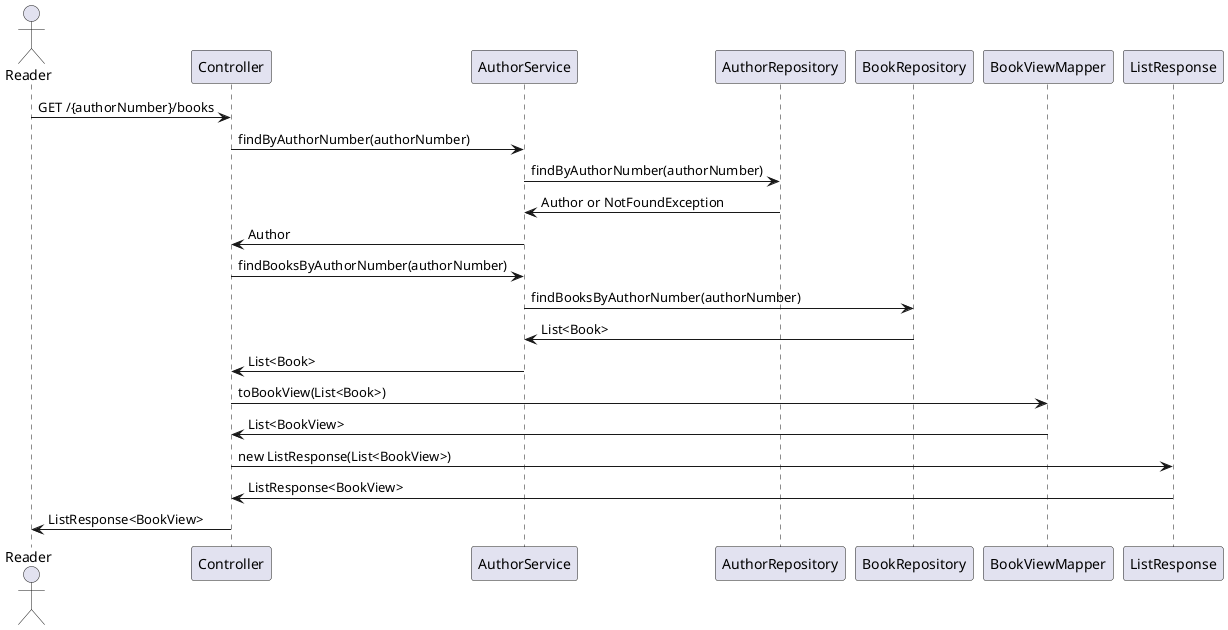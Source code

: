 @startuml

actor Reader
participant Controller
participant AuthorService
participant AuthorRepository
participant BookRepository
participant BookViewMapper
participant ListResponse

Reader -> Controller: GET /{authorNumber}/books
Controller -> AuthorService: findByAuthorNumber(authorNumber)
AuthorService -> AuthorRepository: findByAuthorNumber(authorNumber)
AuthorRepository -> AuthorService: Author or NotFoundException
AuthorService -> Controller: Author

Controller -> AuthorService: findBooksByAuthorNumber(authorNumber)
AuthorService -> BookRepository: findBooksByAuthorNumber(authorNumber)
BookRepository -> AuthorService: List<Book>
AuthorService -> Controller: List<Book>

Controller -> BookViewMapper: toBookView(List<Book>)
BookViewMapper -> Controller: List<BookView>

Controller -> ListResponse: new ListResponse(List<BookView>)
ListResponse -> Controller: ListResponse<BookView>

Controller -> Reader: ListResponse<BookView>

@enduml

